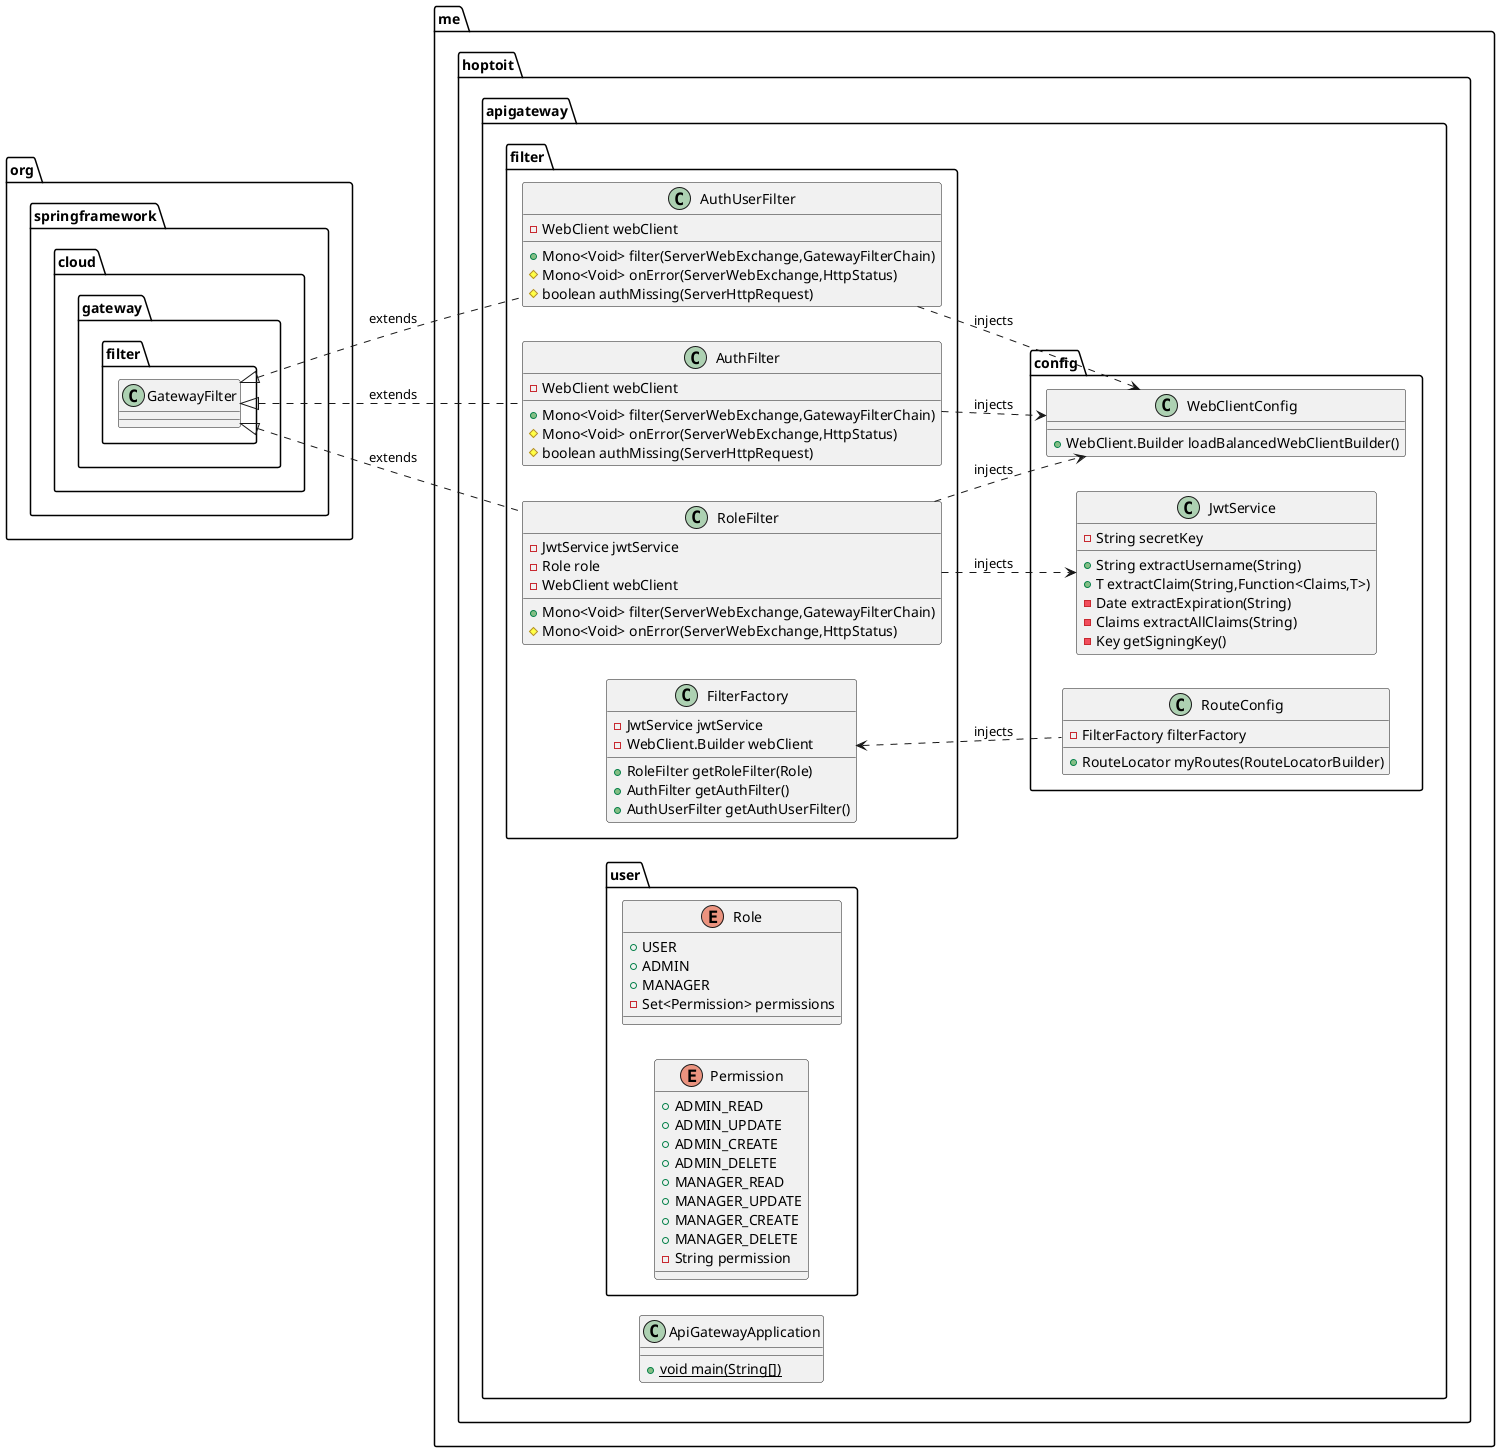 @startuml
left to right direction
class me.hoptoit.apigateway.ApiGatewayApplication {
+ {static} void main(String[])
}

class me.hoptoit.apigateway.filter.FilterFactory {
- JwtService jwtService
- WebClient.Builder webClient
+ RoleFilter getRoleFilter(Role)
+ AuthFilter getAuthFilter()
+ AuthUserFilter getAuthUserFilter()
}


class me.hoptoit.apigateway.config.RouteConfig {
- FilterFactory filterFactory
+ RouteLocator myRoutes(RouteLocatorBuilder)
}


class me.hoptoit.apigateway.config.JwtService {
- String secretKey
+ String extractUsername(String)
+ T extractClaim(String,Function<Claims,T>)
- Date extractExpiration(String)
- Claims extractAllClaims(String)
- Key getSigningKey()
}


enum me.hoptoit.apigateway.user.Role {
+  USER
+  ADMIN
+  MANAGER
- Set<Permission> permissions
}

class me.hoptoit.apigateway.config.WebClientConfig {
+ WebClient.Builder loadBalancedWebClientBuilder()
}

class me.hoptoit.apigateway.filter.AuthUserFilter {
- WebClient webClient
+ Mono<Void> filter(ServerWebExchange,GatewayFilterChain)
# Mono<Void> onError(ServerWebExchange,HttpStatus)
# boolean authMissing(ServerHttpRequest)
}


enum me.hoptoit.apigateway.user.Permission {
+  ADMIN_READ
+  ADMIN_UPDATE
+  ADMIN_CREATE
+  ADMIN_DELETE
+  MANAGER_READ
+  MANAGER_UPDATE
+  MANAGER_CREATE
+  MANAGER_DELETE
- String permission
}

class me.hoptoit.apigateway.filter.AuthFilter {
- WebClient webClient
+ Mono<Void> filter(ServerWebExchange,GatewayFilterChain)
# Mono<Void> onError(ServerWebExchange,HttpStatus)
# boolean authMissing(ServerHttpRequest)
}


class me.hoptoit.apigateway.filter.RoleFilter {
- JwtService jwtService
- Role role
- WebClient webClient
+ Mono<Void> filter(ServerWebExchange,GatewayFilterChain)
# Mono<Void> onError(ServerWebExchange,HttpStatus)
}




org.springframework.cloud.gateway.filter.GatewayFilter <|.. me.hoptoit.apigateway.filter.AuthUserFilter: extends
org.springframework.cloud.gateway.filter.GatewayFilter <|.. me.hoptoit.apigateway.filter.AuthFilter: extends
org.springframework.cloud.gateway.filter.GatewayFilter <|.. me.hoptoit.apigateway.filter.RoleFilter: extends
me.hoptoit.apigateway.filter.FilterFactory <.. me.hoptoit.apigateway.config.RouteConfig: injects
me.hoptoit.apigateway.filter.AuthUserFilter ..> me.hoptoit.apigateway.config.WebClientConfig: injects
me.hoptoit.apigateway.filter.AuthFilter ..> me.hoptoit.apigateway.config.WebClientConfig: injects
me.hoptoit.apigateway.filter.RoleFilter ..> me.hoptoit.apigateway.config.WebClientConfig: injects
me.hoptoit.apigateway.filter.RoleFilter ..> me.hoptoit.apigateway.config.JwtService: injects
@enduml